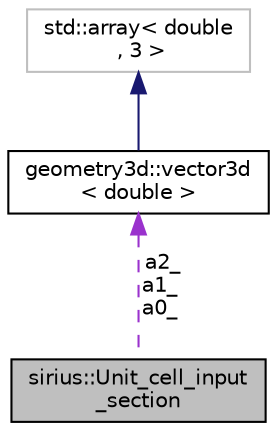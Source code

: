 digraph "sirius::Unit_cell_input_section"
{
 // INTERACTIVE_SVG=YES
  edge [fontname="Helvetica",fontsize="10",labelfontname="Helvetica",labelfontsize="10"];
  node [fontname="Helvetica",fontsize="10",shape=record];
  Node1 [label="sirius::Unit_cell_input\l_section",height=0.2,width=0.4,color="black", fillcolor="grey75", style="filled", fontcolor="black"];
  Node2 -> Node1 [dir="back",color="darkorchid3",fontsize="10",style="dashed",label=" a2_\na1_\na0_" ,fontname="Helvetica"];
  Node2 [label="geometry3d::vector3d\l\< double \>",height=0.2,width=0.4,color="black", fillcolor="white", style="filled",URL="$classgeometry3d_1_1vector3d.html"];
  Node3 -> Node2 [dir="back",color="midnightblue",fontsize="10",style="solid",fontname="Helvetica"];
  Node3 [label="std::array\< double\l , 3 \>",height=0.2,width=0.4,color="grey75", fillcolor="white", style="filled"];
}
